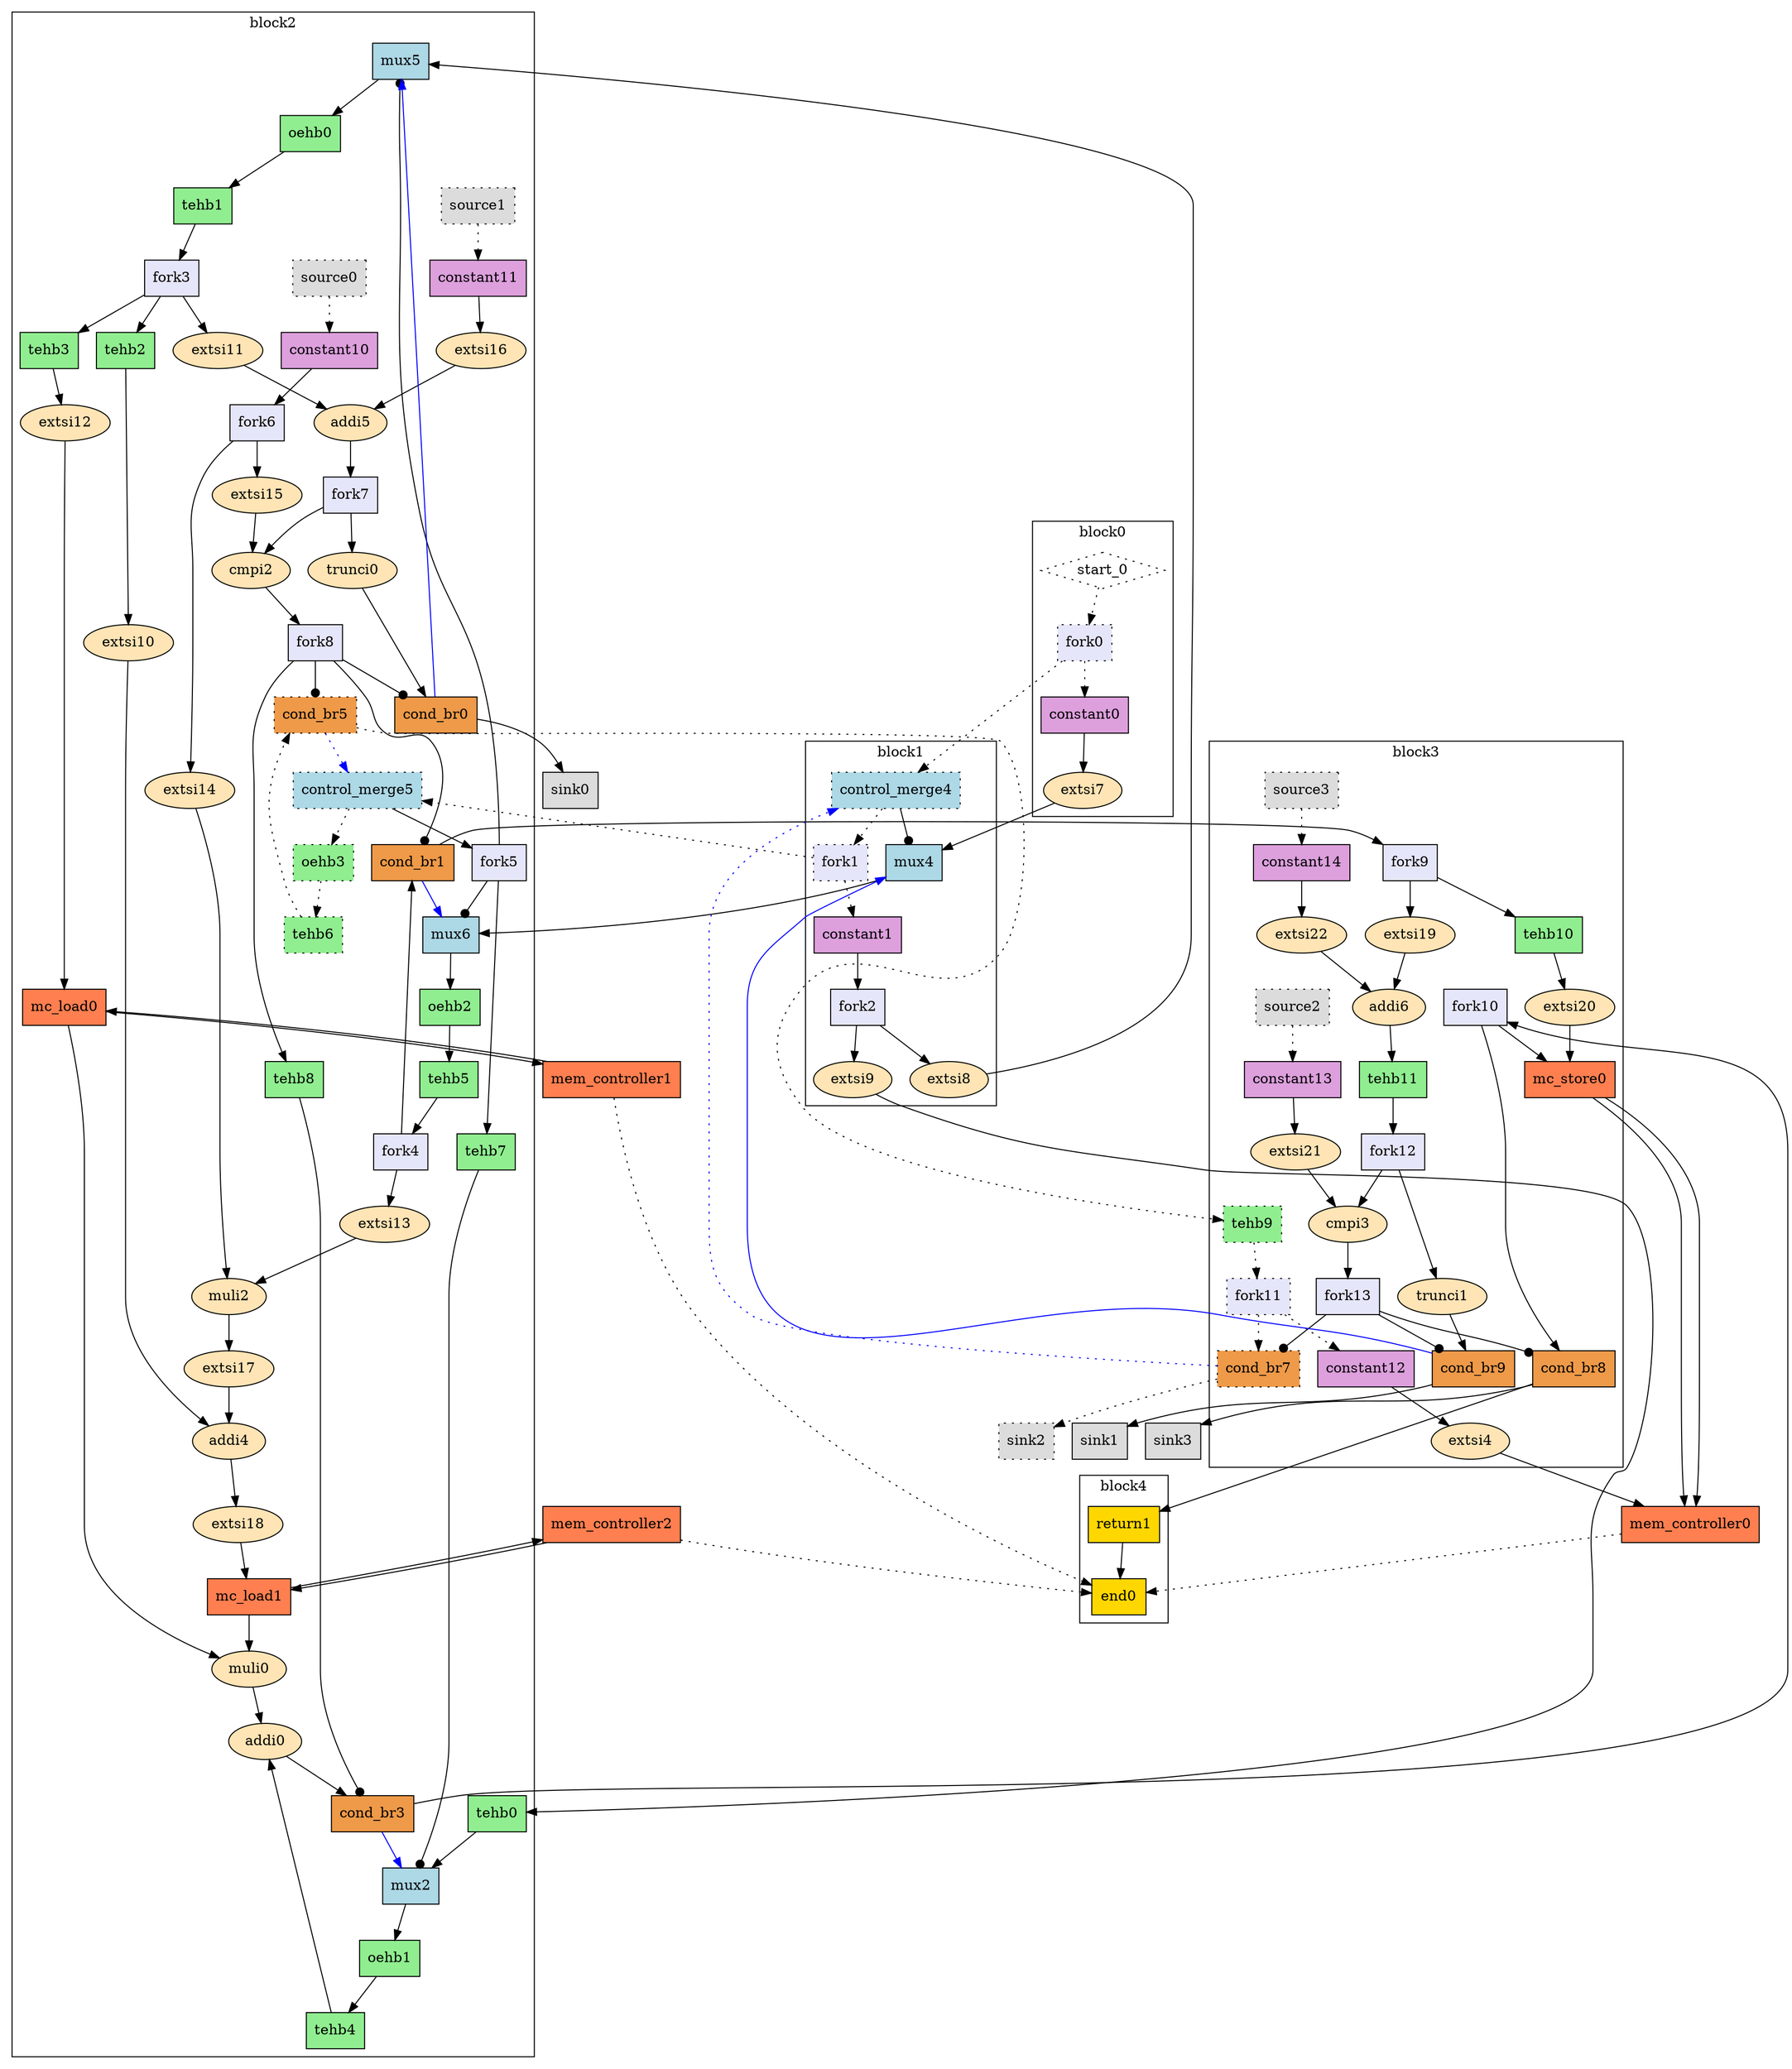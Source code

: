 Digraph G {
  splines=spline;
  compound=true; // Allow edges between clusters
  // Units/Channels in BB 0
  subgraph "cluster0" {
    label="block0"
    // Units from function arguments
    "start_0" [mlir_op="handshake.func", shape=diamond, label="start_0", style="dotted", type="Entry", control="true", in="in1:0", out="out1:0", bbID=1]
    // Units in BB 0
    "fork0" [mlir_op="handshake.fork", label="fork0", fillcolor=lavender, shape="box", style="filled, dotted", type="Fork", delay="0.000 0.100 0.100 0.000 0.000 0.000 0.000 0.000", in="in1:0", out="out1:0 out2:0", bbID=1]
    "constant0" [mlir_op="handshake.constant", label="constant0", fillcolor=plum, shape="box", style="filled", type="Constant", delay="0.000 0.000 0.000 0.000 0.000 0.000 0.000 0.000", in="in1:1", out="out1:1", value="0x0", bbID=1]
    "extsi7" [mlir_op="arith.extsi", label="extsi7", fillcolor=moccasin, shape="oval", style="filled", type="Operator", delay="0.000 0.000 0.000 0.000 0.000 0.000 0.000 0.000", in="in1:1", latency="0", op="sext_op", out="out1:8", II=1, bbID=1]
    // Channels from function arguments
    "start_0" -> "fork0" [style="dotted", dir="both", arrowtail="none", arrowhead="normal", from="out1", to="in1"]
    // Channels in BB 0
    "fork0" -> "constant0" [style="dotted", dir="both", arrowtail="none", arrowhead="normal", from="out2", to="in1"]
    "constant0" -> "extsi7" [style="solid", dir="both", arrowtail="none", arrowhead="normal", from="out1", to="in1"]
  }
  // Units/Channels in BB 1
  subgraph "cluster1" {
    label="block1"
    // Units in BB 1
    "mux4" [mlir_op="handshake.mux", label="mux4", fillcolor=lightblue, shape="box", style="filled", type="Mux", delay="1.412 1.397 0.000 1.412 1.397 1.412 0.000 0.000", in="in1?:1 in2:8 in3:8", out="out1:8", bbID=2]
    "control_merge4" [mlir_op="handshake.control_merge", label="control_merge4", fillcolor=lightblue, shape="box", style="filled, dotted", type="CntrlMerge", delay="0.000 1.397 0.000 0.000 0.000 0.000 0.000 0.000", in="in1:0 in2:0", out="out1:0 out2?:1", bbID=2]
    "fork1" [mlir_op="handshake.fork", label="fork1", fillcolor=lavender, shape="box", style="filled, dotted", type="Fork", delay="0.000 0.100 0.100 0.000 0.000 0.000 0.000 0.000", in="in1:0", out="out1:0 out2:0", bbID=2]
    "constant1" [mlir_op="handshake.constant", label="constant1", fillcolor=plum, shape="box", style="filled", type="Constant", delay="0.000 0.000 0.000 0.000 0.000 0.000 0.000 0.000", in="in1:1", out="out1:1", value="0x0", bbID=2]
    "fork2" [mlir_op="handshake.fork", label="fork2", fillcolor=lavender, shape="box", style="filled", type="Fork", delay="0.000 0.100 0.100 0.000 0.000 0.000 0.000 0.000", in="in1:1", out="out1:1 out2:1", bbID=2]
    "extsi8" [mlir_op="arith.extsi", label="extsi8", fillcolor=moccasin, shape="oval", style="filled", type="Operator", delay="0.000 0.000 0.000 0.000 0.000 0.000 0.000 0.000", in="in1:1", latency="0", op="sext_op", out="out1:8", II=1, bbID=2]
    "extsi9" [mlir_op="arith.extsi", label="extsi9", fillcolor=moccasin, shape="oval", style="filled", type="Operator", delay="0.000 0.000 0.000 0.000 0.000 0.000 0.000 0.000", in="in1:1", latency="0", op="sext_op", out="out1:32", II=1, bbID=2]
    // Channels in BB 1
    "control_merge4" -> "fork1" [style="dotted", dir="both", arrowtail="none", arrowhead="normal", from="out1", to="in1"]
    "control_merge4" -> "mux4" [style="solid", dir="both", arrowtail="none", arrowhead="dot", from="out2", to="in1"]
    "fork1" -> "constant1" [style="dotted", dir="both", arrowtail="none", arrowhead="normal", from="out1", to="in1"]
    "constant1" -> "fork2" [style="solid", dir="both", arrowtail="none", arrowhead="normal", from="out1", to="in1"]
    "fork2" -> "extsi8" [style="solid", dir="both", arrowtail="none", arrowhead="normal", from="out1", to="in1"]
    "fork2" -> "extsi9" [style="solid", dir="both", arrowtail="none", arrowhead="normal", from="out2", to="in1"]
  }
  // Units/Channels in BB 2
  subgraph "cluster2" {
    label="block2"
    // Units in BB 2
    "mux5" [mlir_op="handshake.mux", label="mux5", fillcolor=lightblue, shape="box", style="filled", type="Mux", delay="1.412 1.397 0.000 1.412 1.397 1.412 0.000 0.000", in="in1?:1 in2:8 in3:8", out="out1:8", bbID=3]
    "oehb0" [mlir_op="handshake.oehb", label="oehb0", fillcolor=lightgreen, shape="box", style="filled", type="OEHB", delay="0.000 0.000 0.000 0.000 0.000 0.000 0.000 0.000", in="in1:8", out="out1:8", bbID=3, slots=1]
    "tehb1" [mlir_op="handshake.tehb", label="tehb1", fillcolor=lightgreen, shape="box", style="filled", type="TEHB", delay="0.000 0.000 0.000 0.000 0.000 0.000 0.000 0.000", in="in1:8", out="out1:8", bbID=3, slots=1]
    "fork3" [mlir_op="handshake.fork", label="fork3", fillcolor=lavender, shape="box", style="filled", type="Fork", delay="0.000 0.100 0.100 0.000 0.000 0.000 0.000 0.000", in="in1:8", out="out1:8 out2:8 out3:8", bbID=3]
    "tehb2" [mlir_op="handshake.tehb", label="tehb2", fillcolor=lightgreen, shape="box", style="filled", type="Buffer", delay="0.000 0.000 0.000 0.000 0.000 0.000 0.000 0.000", in="in1:8", out="out1:8", transparent="true", bbID=3, slots=2004]
    "extsi10" [mlir_op="arith.extsi", label="extsi10", fillcolor=moccasin, shape="oval", style="filled", type="Operator", delay="0.000 0.000 0.000 0.000 0.000 0.000 0.000 0.000", in="in1:8", latency="0", op="sext_op", out="out1:17", II=1, bbID=3]
    "extsi11" [mlir_op="arith.extsi", label="extsi11", fillcolor=moccasin, shape="oval", style="filled", type="Operator", delay="0.000 0.000 0.000 0.000 0.000 0.000 0.000 0.000", in="in1:8", latency="0", op="sext_op", out="out1:9", II=1, bbID=3]
    "tehb3" [mlir_op="handshake.tehb", label="tehb3", fillcolor=lightgreen, shape="box", style="filled", type="Buffer", delay="0.000 0.000 0.000 0.000 0.000 0.000 0.000 0.000", in="in1:8", out="out1:8", transparent="true", bbID=3, slots=2004]
    "extsi12" [mlir_op="arith.extsi", label="extsi12", fillcolor=moccasin, shape="oval", style="filled", type="Operator", delay="0.000 0.000 0.000 0.000 0.000 0.000 0.000 0.000", in="in1:8", latency="0", op="sext_op", out="out1:32", II=1, bbID=3]
    "tehb0" [mlir_op="handshake.tehb", label="tehb0", fillcolor=lightgreen, shape="box", style="filled", type="Buffer", delay="0.000 0.000 0.000 0.000 0.000 0.000 0.000 0.000", in="in1:32", out="out1:32", transparent="true", bbID=3, slots=4001]
    "tehb7" [mlir_op="handshake.tehb", label="tehb7", fillcolor=lightgreen, shape="box", style="filled", type="Buffer", delay="0.000 0.000 0.000 0.000 0.000 0.000 0.000 0.000", in="in1:1", out="out1:1", transparent="true", bbID=3, slots=2009]
    "mux2" [mlir_op="handshake.mux", label="mux2", fillcolor=lightblue, shape="box", style="filled", type="Mux", delay="1.412 1.397 0.000 1.412 1.397 1.412 0.000 0.000", in="in1?:1 in2:32 in3:32", out="out1:32", bbID=3]
    "mux6" [mlir_op="handshake.mux", label="mux6", fillcolor=lightblue, shape="box", style="filled", type="Mux", delay="1.412 1.397 0.000 1.412 1.397 1.412 0.000 0.000", in="in1?:1 in2:8 in3:8", out="out1:8", bbID=3]
    "oehb2" [mlir_op="handshake.oehb", label="oehb2", fillcolor=lightgreen, shape="box", style="filled", type="OEHB", delay="0.000 0.000 0.000 0.000 0.000 0.000 0.000 0.000", in="in1:8", out="out1:8", bbID=3, slots=1]
    "tehb5" [mlir_op="handshake.tehb", label="tehb5", fillcolor=lightgreen, shape="box", style="filled", type="TEHB", delay="0.000 0.000 0.000 0.000 0.000 0.000 0.000 0.000", in="in1:8", out="out1:8", bbID=3, slots=1]
    "fork4" [mlir_op="handshake.fork", label="fork4", fillcolor=lavender, shape="box", style="filled", type="Fork", delay="0.000 0.100 0.100 0.000 0.000 0.000 0.000 0.000", in="in1:8", out="out1:8 out2:8", bbID=3]
    "extsi13" [mlir_op="arith.extsi", label="extsi13", fillcolor=moccasin, shape="oval", style="filled", type="Operator", delay="0.000 0.000 0.000 0.000 0.000 0.000 0.000 0.000", in="in1:8", latency="0", op="sext_op", out="out1:16", II=1, bbID=3]
    "control_merge5" [mlir_op="handshake.control_merge", label="control_merge5", fillcolor=lightblue, shape="box", style="filled, dotted", type="CntrlMerge", delay="0.000 1.397 0.000 0.000 0.000 0.000 0.000 0.000", in="in1:0 in2:0", out="out1:0 out2?:1", bbID=3]
    "fork5" [mlir_op="handshake.fork", label="fork5", fillcolor=lavender, shape="box", style="filled", type="Fork", delay="0.000 0.100 0.100 0.000 0.000 0.000 0.000 0.000", in="in1:1", out="out1:1 out2:1 out3:1", bbID=3]
    "source0" [mlir_op="handshake.source", label="source0", fillcolor=gainsboro, shape="box", style="filled, dotted", type="Source", delay="0.000 0.000 0.000 0.000 0.000 0.000 0.000 0.000", out="out1:0", bbID=3]
    "constant10" [mlir_op="handshake.constant", label="constant10", fillcolor=plum, shape="box", style="filled", type="Constant", delay="0.000 0.000 0.000 0.000 0.000 0.000 0.000 0.000", in="in1:8", out="out1:8", value="0x64", bbID=3]
    "fork6" [mlir_op="handshake.fork", label="fork6", fillcolor=lavender, shape="box", style="filled", type="Fork", delay="0.000 0.100 0.100 0.000 0.000 0.000 0.000 0.000", in="in1:8", out="out1:8 out2:8", bbID=3]
    "extsi14" [mlir_op="arith.extsi", label="extsi14", fillcolor=moccasin, shape="oval", style="filled", type="Operator", delay="0.000 0.000 0.000 0.000 0.000 0.000 0.000 0.000", in="in1:8", latency="0", op="sext_op", out="out1:16", II=1, bbID=3]
    "extsi15" [mlir_op="arith.extsi", label="extsi15", fillcolor=moccasin, shape="oval", style="filled", type="Operator", delay="0.000 0.000 0.000 0.000 0.000 0.000 0.000 0.000", in="in1:8", latency="0", op="sext_op", out="out1:9", II=1, bbID=3]
    "source1" [mlir_op="handshake.source", label="source1", fillcolor=gainsboro, shape="box", style="filled, dotted", type="Source", delay="0.000 0.000 0.000 0.000 0.000 0.000 0.000 0.000", out="out1:0", bbID=3]
    "constant11" [mlir_op="handshake.constant", label="constant11", fillcolor=plum, shape="box", style="filled", type="Constant", delay="0.000 0.000 0.000 0.000 0.000 0.000 0.000 0.000", in="in1:2", out="out1:2", value="0x1", bbID=3]
    "extsi16" [mlir_op="arith.extsi", label="extsi16", fillcolor=moccasin, shape="oval", style="filled", type="Operator", delay="0.000 0.000 0.000 0.000 0.000 0.000 0.000 0.000", in="in1:2", latency="0", op="sext_op", out="out1:9", II=1, bbID=3]
    "mc_load0" [mlir_op="handshake.mc_load", label="mc_load0", fillcolor=coral, shape="box", style="filled", type="Operator", delay="1.412 1.409 0.000 0.000 0.000 0.000 0.000 0.000", in="in1:32 in2:32", latency="1", op="mc_load_op", out="out1:32 out2:32", II=1, bbID=3, portId=0]
    "muli2" [mlir_op="arith.muli", label="muli2", fillcolor=moccasin, shape="oval", style="filled", type="Operator", delay="0.000 0.000 0.000 1.409 0.000 0.000 0.000 0.000", in="in1:16 in2:16", latency="4", op="mul_op", out="out1:16", II=1, bbID=3]
    "extsi17" [mlir_op="arith.extsi", label="extsi17", fillcolor=moccasin, shape="oval", style="filled", type="Operator", delay="0.000 0.000 0.000 0.000 0.000 0.000 0.000 0.000", in="in1:16", latency="0", op="sext_op", out="out1:17", II=1, bbID=3]
    "addi4" [mlir_op="arith.addi", label="addi4", fillcolor=moccasin, shape="oval", style="filled", type="Operator", delay="2.287 1.397 1.400 1.409 0.000 0.000 0.000 0.000", in="in1:17 in2:17", latency="0", op="add_op", out="out1:17", II=1, bbID=3]
    "extsi18" [mlir_op="arith.extsi", label="extsi18", fillcolor=moccasin, shape="oval", style="filled", type="Operator", delay="0.000 0.000 0.000 0.000 0.000 0.000 0.000 0.000", in="in1:17", latency="0", op="sext_op", out="out1:32", II=1, bbID=3]
    "mc_load1" [mlir_op="handshake.mc_load", label="mc_load1", fillcolor=coral, shape="box", style="filled", type="Operator", delay="1.412 1.409 0.000 0.000 0.000 0.000 0.000 0.000", in="in1:32 in2:32", latency="1", op="mc_load_op", out="out1:32 out2:32", II=1, bbID=3, portId=0]
    "muli0" [mlir_op="arith.muli", label="muli0", fillcolor=moccasin, shape="oval", style="filled", type="Operator", delay="0.000 0.000 0.000 1.409 0.000 0.000 0.000 0.000", in="in1:32 in2:32", latency="4", op="mul_op", out="out1:32", II=1, bbID=3]
    "oehb1" [mlir_op="handshake.oehb", label="oehb1", fillcolor=lightgreen, shape="box", style="filled", type="OEHB", delay="0.000 0.000 0.000 0.000 0.000 0.000 0.000 0.000", in="in1:32", out="out1:32", bbID=3, slots=1]
    "tehb4" [mlir_op="handshake.tehb", label="tehb4", fillcolor=lightgreen, shape="box", style="filled", type="TEHB", delay="0.000 0.000 0.000 0.000 0.000 0.000 0.000 0.000", in="in1:32", out="out1:32", bbID=3, slots=1]
    "addi0" [mlir_op="arith.addi", label="addi0", fillcolor=moccasin, shape="oval", style="filled", type="Operator", delay="2.287 1.397 1.400 1.409 0.000 0.000 0.000 0.000", in="in1:32 in2:32", latency="0", op="add_op", out="out1:32", II=1, bbID=3]
    "addi5" [mlir_op="arith.addi", label="addi5", fillcolor=moccasin, shape="oval", style="filled", type="Operator", delay="2.047 1.397 1.400 1.409 0.000 0.000 0.000 0.000", in="in1:9 in2:9", latency="0", op="add_op", out="out1:9", II=1, bbID=3]
    "fork7" [mlir_op="handshake.fork", label="fork7", fillcolor=lavender, shape="box", style="filled", type="Fork", delay="0.000 0.100 0.100 0.000 0.000 0.000 0.000 0.000", in="in1:9", out="out1:9 out2:9", bbID=3]
    "trunci0" [mlir_op="arith.trunci", label="trunci0", fillcolor=moccasin, shape="oval", style="filled", type="Operator", delay="0.000 0.000 0.000 0.000 0.000 0.000 0.000 0.000", in="in1:9", latency="0", op="trunc_op", out="out1:8", II=1, bbID=3]
    "cmpi2" [mlir_op="arith.cmpi<", label="cmpi2", fillcolor=moccasin, shape="oval", style="filled", type="Operator", delay="1.808 1.397 1.400 1.409 0.000 0.000 0.000 0.000", in="in1:9 in2:9", latency="0", op="icmp_ult_op", out="out1:1", II=1, bbID=3]
    "fork8" [mlir_op="handshake.fork", label="fork8", fillcolor=lavender, shape="box", style="filled", type="Fork", delay="0.000 0.100 0.100 0.000 0.000 0.000 0.000 0.000", in="in1:1", out="out1:1 out2:1 out3:1 out4:1", bbID=3]
    "cond_br0" [mlir_op="handshake.cond_br", label="cond_br0", fillcolor=tan2, shape="box", style="filled", type="Branch", delay="0.000 1.409 1.411 1.412 1.400 1.412 0.000 0.000", in="in1:8 in2?:1", out="out1+:8 out2-:8", bbID=3]
    "tehb8" [mlir_op="handshake.tehb", label="tehb8", fillcolor=lightgreen, shape="box", style="filled", type="Buffer", delay="0.000 0.000 0.000 0.000 0.000 0.000 0.000 0.000", in="in1:1", out="out1:1", transparent="true", bbID=3, slots=2009]
    "cond_br3" [mlir_op="handshake.cond_br", label="cond_br3", fillcolor=tan2, shape="box", style="filled", type="Branch", delay="0.000 1.409 1.411 1.412 1.400 1.412 0.000 0.000", in="in1:32 in2?:1", out="out1+:32 out2-:32", bbID=3]
    "cond_br1" [mlir_op="handshake.cond_br", label="cond_br1", fillcolor=tan2, shape="box", style="filled", type="Branch", delay="0.000 1.409 1.411 1.412 1.400 1.412 0.000 0.000", in="in1:8 in2?:1", out="out1+:8 out2-:8", bbID=3]
    "oehb3" [mlir_op="handshake.oehb", label="oehb3", fillcolor=lightgreen, shape="box", style="filled, dotted", type="OEHB", delay="0.000 0.000 0.000 0.000 0.000 0.000 0.000 0.000", in="in1:0", out="out1:0", bbID=3, slots=1]
    "tehb6" [mlir_op="handshake.tehb", label="tehb6", fillcolor=lightgreen, shape="box", style="filled, dotted", type="TEHB", delay="0.000 0.000 0.000 0.000 0.000 0.000 0.000 0.000", in="in1:0", out="out1:0", bbID=3, slots=1]
    "cond_br5" [mlir_op="handshake.cond_br", label="cond_br5", fillcolor=tan2, shape="box", style="filled, dotted", type="Branch", delay="0.000 1.409 1.411 1.412 1.400 1.412 0.000 0.000", in="in1:0 in2?:1", out="out1+:0 out2-:0", bbID=3]
    // Channels in BB 2
    "mux5" -> "oehb0" [style="solid", dir="both", arrowtail="none", arrowhead="normal", from="out1", to="in1"]
    "oehb0" -> "tehb1" [style="solid", dir="both", arrowtail="none", arrowhead="normal", from="out1", to="in1"]
    "tehb1" -> "fork3" [style="solid", dir="both", arrowtail="none", arrowhead="normal", from="out1", to="in1"]
    "fork3" -> "tehb2" [style="solid", dir="both", arrowtail="none", arrowhead="normal", from="out1", to="in1"]
    "fork3" -> "extsi11" [style="solid", dir="both", arrowtail="none", arrowhead="normal", from="out2", to="in1"]
    "fork3" -> "tehb3" [style="solid", dir="both", arrowtail="none", arrowhead="normal", from="out3", to="in1"]
    "tehb2" -> "extsi10" [style="solid", dir="both", arrowtail="none", arrowhead="normal", from="out1", to="in1"]
    "extsi10" -> "addi4" [style="solid", dir="both", arrowtail="none", arrowhead="normal", from="out1", to="in1"]
    "extsi11" -> "addi5" [style="solid", dir="both", arrowtail="none", arrowhead="normal", from="out1", to="in1"]
    "tehb3" -> "extsi12" [style="solid", dir="both", arrowtail="none", arrowhead="normal", from="out1", to="in1"]
    "extsi12" -> "mc_load0" [style="solid", dir="both", arrowtail="none", arrowhead="normal", from="out1", to="in2"]
    "tehb0" -> "mux2" [style="solid", dir="both", arrowtail="none", arrowhead="normal", from="out1", to="in3"]
    "tehb7" -> "mux2" [style="solid", dir="both", arrowtail="none", arrowhead="dot", from="out1", to="in1"]
    "mux2" -> "oehb1" [style="solid", dir="both", arrowtail="none", arrowhead="normal", from="out1", to="in1"]
    "mux6" -> "oehb2" [style="solid", dir="both", arrowtail="none", arrowhead="normal", from="out1", to="in1"]
    "oehb2" -> "tehb5" [style="solid", dir="both", arrowtail="none", arrowhead="normal", from="out1", to="in1"]
    "tehb5" -> "fork4" [style="solid", dir="both", arrowtail="none", arrowhead="normal", from="out1", to="in1"]
    "fork4" -> "cond_br1" [style="solid", dir="both", arrowtail="none", arrowhead="normal", from="out1", to="in1"]
    "fork4" -> "extsi13" [style="solid", dir="both", arrowtail="none", arrowhead="normal", from="out2", to="in1"]
    "extsi13" -> "muli2" [style="solid", dir="both", arrowtail="none", arrowhead="normal", from="out1", to="in1"]
    "control_merge5" -> "oehb3" [style="dotted", dir="both", arrowtail="none", arrowhead="normal", from="out1", to="in1"]
    "control_merge5" -> "fork5" [style="solid", dir="both", arrowtail="none", arrowhead="normal", from="out2", to="in1"]
    "fork5" -> "mux6" [style="solid", dir="both", arrowtail="none", arrowhead="dot", from="out1", to="in1"]
    "fork5" -> "mux5" [style="solid", dir="both", arrowtail="none", arrowhead="dot", from="out2", to="in1"]
    "fork5" -> "tehb7" [style="solid", dir="both", arrowtail="none", arrowhead="normal", from="out3", to="in1"]
    "source0" -> "constant10" [style="dotted", dir="both", arrowtail="none", arrowhead="normal", from="out1", to="in1"]
    "constant10" -> "fork6" [style="solid", dir="both", arrowtail="none", arrowhead="normal", from="out1", to="in1"]
    "fork6" -> "extsi14" [style="solid", dir="both", arrowtail="none", arrowhead="normal", from="out1", to="in1"]
    "fork6" -> "extsi15" [style="solid", dir="both", arrowtail="none", arrowhead="normal", from="out2", to="in1"]
    "extsi14" -> "muli2" [style="solid", dir="both", arrowtail="none", arrowhead="normal", from="out1", to="in2"]
    "extsi15" -> "cmpi2" [style="solid", dir="both", arrowtail="none", arrowhead="normal", from="out1", to="in2"]
    "source1" -> "constant11" [style="dotted", dir="both", arrowtail="none", arrowhead="normal", from="out1", to="in1"]
    "constant11" -> "extsi16" [style="solid", dir="both", arrowtail="none", arrowhead="normal", from="out1", to="in1"]
    "extsi16" -> "addi5" [style="solid", dir="both", arrowtail="none", arrowhead="normal", from="out1", to="in2"]
    "mc_load0" -> "muli0" [style="solid", dir="both", arrowtail="none", arrowhead="normal", from="out1", to="in1"]
    "muli2" -> "extsi17" [style="solid", dir="both", arrowtail="none", arrowhead="normal", from="out1", to="in1"]
    "extsi17" -> "addi4" [style="solid", dir="both", arrowtail="none", arrowhead="normal", from="out1", to="in2"]
    "addi4" -> "extsi18" [style="solid", dir="both", arrowtail="none", arrowhead="normal", from="out1", to="in1"]
    "extsi18" -> "mc_load1" [style="solid", dir="both", arrowtail="none", arrowhead="normal", from="out1", to="in2"]
    "mc_load1" -> "muli0" [style="solid", dir="both", arrowtail="none", arrowhead="normal", from="out1", to="in2"]
    "muli0" -> "addi0" [style="solid", dir="both", arrowtail="none", arrowhead="normal", from="out1", to="in2"]
    "oehb1" -> "tehb4" [style="solid", dir="both", arrowtail="none", arrowhead="normal", from="out1", to="in1"]
    "tehb4" -> "addi0" [style="solid", dir="both", arrowtail="none", arrowhead="normal", from="out1", to="in1"]
    "addi0" -> "cond_br3" [style="solid", dir="both", arrowtail="none", arrowhead="normal", from="out1", to="in1"]
    "addi5" -> "fork7" [style="solid", dir="both", arrowtail="none", arrowhead="normal", from="out1", to="in1"]
    "fork7" -> "trunci0" [style="solid", dir="both", arrowtail="none", arrowhead="normal", from="out1", to="in1"]
    "fork7" -> "cmpi2" [style="solid", dir="both", arrowtail="none", arrowhead="normal", from="out2", to="in1"]
    "trunci0" -> "cond_br0" [style="solid", dir="both", arrowtail="none", arrowhead="normal", from="out1", to="in1"]
    "cmpi2" -> "fork8" [style="solid", dir="both", arrowtail="none", arrowhead="normal", from="out1", to="in1"]
    "fork8" -> "cond_br0" [style="solid", dir="both", arrowtail="none", arrowhead="dot", from="out1", to="in2"]
    "fork8" -> "cond_br1" [style="solid", dir="both", arrowtail="none", arrowhead="dot", from="out2", to="in2"]
    "fork8" -> "tehb8" [style="solid", dir="both", arrowtail="none", arrowhead="normal", from="out3", to="in1"]
    "fork8" -> "cond_br5" [style="solid", dir="both", arrowtail="none", arrowhead="dot", from="out4", to="in2"]
    "cond_br0" -> "mux5" [style="solid", dir="both", arrowtail="none", arrowhead="normal", from="out1", to="in2",  color="blue"]
    "tehb8" -> "cond_br3" [style="solid", dir="both", arrowtail="none", arrowhead="dot", from="out1", to="in2"]
    "cond_br3" -> "mux2" [style="solid", dir="both", arrowtail="none", arrowhead="normal", from="out1", to="in2",  color="blue"]
    "cond_br1" -> "mux6" [style="solid", dir="both", arrowtail="none", arrowhead="normal", from="out1", to="in2",  color="blue"]
    "oehb3" -> "tehb6" [style="dotted", dir="both", arrowtail="none", arrowhead="normal", from="out1", to="in1"]
    "tehb6" -> "cond_br5" [style="dotted", dir="both", arrowtail="none", arrowhead="normal", from="out1", to="in1"]
    "cond_br5" -> "control_merge5" [style="dotted", dir="both", arrowtail="none", arrowhead="normal", from="out1", to="in1",  color="blue"]
  }
  // Units/Channels in BB 3
  subgraph "cluster3" {
    label="block3"
    // Units in BB 3
    "fork9" [mlir_op="handshake.fork", label="fork9", fillcolor=lavender, shape="box", style="filled", type="Fork", delay="0.000 0.100 0.100 0.000 0.000 0.000 0.000 0.000", in="in1:8", out="out1:8 out2:8", bbID=4]
    "extsi19" [mlir_op="arith.extsi", label="extsi19", fillcolor=moccasin, shape="oval", style="filled", type="Operator", delay="0.000 0.000 0.000 0.000 0.000 0.000 0.000 0.000", in="in1:8", latency="0", op="sext_op", out="out1:9", II=1, bbID=4]
    "tehb10" [mlir_op="handshake.tehb", label="tehb10", fillcolor=lightgreen, shape="box", style="filled", type="Buffer", delay="0.000 0.000 0.000 0.000 0.000 0.000 0.000 0.000", in="in1:8", out="out1:8", transparent="true", bbID=4, slots=4001]
    "extsi20" [mlir_op="arith.extsi", label="extsi20", fillcolor=moccasin, shape="oval", style="filled", type="Operator", delay="0.000 0.000 0.000 0.000 0.000 0.000 0.000 0.000", in="in1:8", latency="0", op="sext_op", out="out1:32", II=1, bbID=4]
    "fork10" [mlir_op="handshake.fork", label="fork10", fillcolor=lavender, shape="box", style="filled", type="Fork", delay="0.000 0.100 0.100 0.000 0.000 0.000 0.000 0.000", in="in1:32", out="out1:32 out2:32", bbID=4]
    "tehb9" [mlir_op="handshake.tehb", label="tehb9", fillcolor=lightgreen, shape="box", style="filled, dotted", type="Buffer", delay="0.000 0.000 0.000 0.000 0.000 0.000 0.000 0.000", in="in1:0", out="out1:0", transparent="true", bbID=4, slots=4001]
    "fork11" [mlir_op="handshake.fork", label="fork11", fillcolor=lavender, shape="box", style="filled, dotted", type="Fork", delay="0.000 0.100 0.100 0.000 0.000 0.000 0.000 0.000", in="in1:0", out="out1:0 out2:0", bbID=4]
    "constant12" [mlir_op="handshake.constant", label="constant12", fillcolor=plum, shape="box", style="filled", type="Constant", delay="0.000 0.000 0.000 0.000 0.000 0.000 0.000 0.000", in="in1:2", out="out1:2", value="0x1", bbID=4]
    "extsi4" [mlir_op="arith.extsi", label="extsi4", fillcolor=moccasin, shape="oval", style="filled", type="Operator", delay="0.000 0.000 0.000 0.000 0.000 0.000 0.000 0.000", in="in1:2", latency="0", op="sext_op", out="out1:32", II=1, bbID=4]
    "source2" [mlir_op="handshake.source", label="source2", fillcolor=gainsboro, shape="box", style="filled, dotted", type="Source", delay="0.000 0.000 0.000 0.000 0.000 0.000 0.000 0.000", out="out1:0", bbID=4]
    "constant13" [mlir_op="handshake.constant", label="constant13", fillcolor=plum, shape="box", style="filled", type="Constant", delay="0.000 0.000 0.000 0.000 0.000 0.000 0.000 0.000", in="in1:8", out="out1:8", value="0x64", bbID=4]
    "extsi21" [mlir_op="arith.extsi", label="extsi21", fillcolor=moccasin, shape="oval", style="filled", type="Operator", delay="0.000 0.000 0.000 0.000 0.000 0.000 0.000 0.000", in="in1:8", latency="0", op="sext_op", out="out1:9", II=1, bbID=4]
    "source3" [mlir_op="handshake.source", label="source3", fillcolor=gainsboro, shape="box", style="filled, dotted", type="Source", delay="0.000 0.000 0.000 0.000 0.000 0.000 0.000 0.000", out="out1:0", bbID=4]
    "constant14" [mlir_op="handshake.constant", label="constant14", fillcolor=plum, shape="box", style="filled", type="Constant", delay="0.000 0.000 0.000 0.000 0.000 0.000 0.000 0.000", in="in1:2", out="out1:2", value="0x1", bbID=4]
    "extsi22" [mlir_op="arith.extsi", label="extsi22", fillcolor=moccasin, shape="oval", style="filled", type="Operator", delay="0.000 0.000 0.000 0.000 0.000 0.000 0.000 0.000", in="in1:2", latency="0", op="sext_op", out="out1:9", II=1, bbID=4]
    "mc_store0" [mlir_op="handshake.mc_store", label="mc_store0", fillcolor=coral, shape="box", style="filled", type="Operator", delay="0.672 1.397 1.400 1.409 0.000 0.000 0.000 0.000", in="in1:32 in2:32", latency="0", op="mc_store_op", out="out1:32 out2:32", II=1, bbID=4, portId=0]
    "addi6" [mlir_op="arith.addi", label="addi6", fillcolor=moccasin, shape="oval", style="filled", type="Operator", delay="2.047 1.397 1.400 1.409 0.000 0.000 0.000 0.000", in="in1:9 in2:9", latency="0", op="add_op", out="out1:9", II=1, bbID=4]
    "tehb11" [mlir_op="handshake.tehb", label="tehb11", fillcolor=lightgreen, shape="box", style="filled", type="Buffer", delay="0.000 0.000 0.000 0.000 0.000 0.000 0.000 0.000", in="in1:9", out="out1:9", transparent="true", bbID=4, slots=4001]
    "fork12" [mlir_op="handshake.fork", label="fork12", fillcolor=lavender, shape="box", style="filled", type="Fork", delay="0.000 0.100 0.100 0.000 0.000 0.000 0.000 0.000", in="in1:9", out="out1:9 out2:9", bbID=4]
    "trunci1" [mlir_op="arith.trunci", label="trunci1", fillcolor=moccasin, shape="oval", style="filled", type="Operator", delay="0.000 0.000 0.000 0.000 0.000 0.000 0.000 0.000", in="in1:9", latency="0", op="trunc_op", out="out1:8", II=1, bbID=4]
    "cmpi3" [mlir_op="arith.cmpi<", label="cmpi3", fillcolor=moccasin, shape="oval", style="filled", type="Operator", delay="1.808 1.397 1.400 1.409 0.000 0.000 0.000 0.000", in="in1:9 in2:9", latency="0", op="icmp_ult_op", out="out1:1", II=1, bbID=4]
    "fork13" [mlir_op="handshake.fork", label="fork13", fillcolor=lavender, shape="box", style="filled", type="Fork", delay="0.000 0.100 0.100 0.000 0.000 0.000 0.000 0.000", in="in1:1", out="out1:1 out2:1 out3:1", bbID=4]
    "cond_br9" [mlir_op="handshake.cond_br", label="cond_br9", fillcolor=tan2, shape="box", style="filled", type="Branch", delay="0.000 1.409 1.411 1.412 1.400 1.412 0.000 0.000", in="in1:8 in2?:1", out="out1+:8 out2-:8", bbID=4]
    "cond_br7" [mlir_op="handshake.cond_br", label="cond_br7", fillcolor=tan2, shape="box", style="filled, dotted", type="Branch", delay="0.000 1.409 1.411 1.412 1.400 1.412 0.000 0.000", in="in1:0 in2?:1", out="out1+:0 out2-:0", bbID=4]
    "cond_br8" [mlir_op="handshake.cond_br", label="cond_br8", fillcolor=tan2, shape="box", style="filled", type="Branch", delay="0.000 1.409 1.411 1.412 1.400 1.412 0.000 0.000", in="in1:32 in2?:1", out="out1+:32 out2-:32", bbID=4]
    // Channels in BB 3
    "fork9" -> "extsi19" [style="solid", dir="both", arrowtail="none", arrowhead="normal", from="out1", to="in1"]
    "fork9" -> "tehb10" [style="solid", dir="both", arrowtail="none", arrowhead="normal", from="out2", to="in1"]
    "extsi19" -> "addi6" [style="solid", dir="both", arrowtail="none", arrowhead="normal", from="out1", to="in1"]
    "tehb10" -> "extsi20" [style="solid", dir="both", arrowtail="none", arrowhead="normal", from="out1", to="in1"]
    "extsi20" -> "mc_store0" [style="solid", dir="both", arrowtail="none", arrowhead="normal", from="out1", to="in2"]
    "fork10" -> "cond_br8" [style="solid", dir="both", arrowtail="none", arrowhead="normal", from="out1", to="in1"]
    "fork10" -> "mc_store0" [style="solid", dir="both", arrowtail="none", arrowhead="normal", from="out2", to="in1"]
    "tehb9" -> "fork11" [style="dotted", dir="both", arrowtail="none", arrowhead="normal", from="out1", to="in1"]
    "fork11" -> "cond_br7" [style="dotted", dir="both", arrowtail="none", arrowhead="normal", from="out1", to="in1"]
    "fork11" -> "constant12" [style="dotted", dir="both", arrowtail="none", arrowhead="normal", from="out2", to="in1"]
    "constant12" -> "extsi4" [style="solid", dir="both", arrowtail="none", arrowhead="normal", from="out1", to="in1"]
    "source2" -> "constant13" [style="dotted", dir="both", arrowtail="none", arrowhead="normal", from="out1", to="in1"]
    "constant13" -> "extsi21" [style="solid", dir="both", arrowtail="none", arrowhead="normal", from="out1", to="in1"]
    "extsi21" -> "cmpi3" [style="solid", dir="both", arrowtail="none", arrowhead="normal", from="out1", to="in2"]
    "source3" -> "constant14" [style="dotted", dir="both", arrowtail="none", arrowhead="normal", from="out1", to="in1"]
    "constant14" -> "extsi22" [style="solid", dir="both", arrowtail="none", arrowhead="normal", from="out1", to="in1"]
    "extsi22" -> "addi6" [style="solid", dir="both", arrowtail="none", arrowhead="normal", from="out1", to="in2"]
    "addi6" -> "tehb11" [style="solid", dir="both", arrowtail="none", arrowhead="normal", from="out1", to="in1"]
    "tehb11" -> "fork12" [style="solid", dir="both", arrowtail="none", arrowhead="normal", from="out1", to="in1"]
    "fork12" -> "trunci1" [style="solid", dir="both", arrowtail="none", arrowhead="normal", from="out1", to="in1"]
    "fork12" -> "cmpi3" [style="solid", dir="both", arrowtail="none", arrowhead="normal", from="out2", to="in1"]
    "trunci1" -> "cond_br9" [style="solid", dir="both", arrowtail="none", arrowhead="normal", from="out1", to="in1"]
    "cmpi3" -> "fork13" [style="solid", dir="both", arrowtail="none", arrowhead="normal", from="out1", to="in1"]
    "fork13" -> "cond_br9" [style="solid", dir="both", arrowtail="none", arrowhead="dot", from="out1", to="in2"]
    "fork13" -> "cond_br7" [style="solid", dir="both", arrowtail="none", arrowhead="dot", from="out2", to="in2"]
    "fork13" -> "cond_br8" [style="solid", dir="both", arrowtail="none", arrowhead="dot", from="out3", to="in2"]
  }
  // Units/Channels in BB 4
  subgraph "cluster4" {
    label="block4"
    // Units in BB 4
    "return1" [mlir_op="handshake.return", label="return1", fillcolor=gold, shape="box", style="filled", type="Operator", delay="1.412 1.397 0.000 0.000 0.000 0.000 0.000 0.000", in="in1:32", latency="0", op="ret_op", out="out1:32", II=1, bbID=5]
    "end0" [mlir_op="handshake.end", label="end0", fillcolor=gold, shape="box", style="filled", type="Exit", delay="1.397 0.000 1.397 1.409 0.000 0.000 0.000 0.000", in="in1:0*e in2:0*e in3:0*e in4:32", out="out1:32", bbID=5]
    // Channels in BB 4
    "return1" -> "end0" [style="solid", dir="both", arrowtail="none", arrowhead="normal", from="out1", to="in4"]
  }
  // Units outside of all basic blocks
  "mem_controller0" [mlir_op="handshake.mem_controller", label="mem_controller0", fillcolor=coral, shape="box", style="filled", type="MC", delay="0.000 0.000 0.000 0.000 0.000 0.000 0.000 0.000", in="in1:32*c0 in2:32*s0a in3:32*s0d", memory="out", out="out1:0*e", bbID=0, bbcount=1, ldcount=0, stcount=1]
  "mem_controller1" [mlir_op="handshake.mem_controller", label="mem_controller1", fillcolor=coral, shape="box", style="filled", type="MC", delay="0.000 0.000 0.000 0.000 0.000 0.000 0.000 0.000", in="in1:32*l0a", memory="v", out="out1:32*l0d out2:0*e", bbID=0, bbcount=0, ldcount=1, stcount=0]
  "mem_controller2" [mlir_op="handshake.mem_controller", label="mem_controller2", fillcolor=coral, shape="box", style="filled", type="MC", delay="0.000 0.000 0.000 0.000 0.000 0.000 0.000 0.000", in="in1:32*l0a", memory="m", out="out1:32*l0d out2:0*e", bbID=0, bbcount=0, ldcount=1, stcount=0]
  "sink0" [mlir_op="handshake.sink", label="sink0", fillcolor=gainsboro, shape="box", style="filled", type="Sink", delay="0.000 0.000 0.000 0.000 0.000 0.000 0.000 0.000", in="in1:8", bbID=0]
  "sink1" [mlir_op="handshake.sink", label="sink1", fillcolor=gainsboro, shape="box", style="filled", type="Sink", delay="0.000 0.000 0.000 0.000 0.000 0.000 0.000 0.000", in="in1:8", bbID=0]
  "sink2" [mlir_op="handshake.sink", label="sink2", fillcolor=gainsboro, shape="box", style="filled, dotted", type="Sink", delay="0.000 0.000 0.000 0.000 0.000 0.000 0.000 0.000", in="in1:0", bbID=0]
  "sink3" [mlir_op="handshake.sink", label="sink3", fillcolor=gainsboro, shape="box", style="filled", type="Sink", delay="0.000 0.000 0.000 0.000 0.000 0.000 0.000 0.000", in="in1:32", bbID=0]
  // Channels outgoing of BB 0
  "fork0" -> "control_merge4" [style="dotted", dir="both", arrowtail="none", arrowhead="normal", from="out1", to="in2"]
  "extsi7" -> "mux4" [style="solid", dir="both", arrowtail="none", arrowhead="normal", from="out1", to="in3"]
  // Channels outgoing of BB 1
  "mux4" -> "mux6" [style="solid", dir="both", arrowtail="none", arrowhead="normal", from="out1", to="in3"]
  "fork1" -> "control_merge5" [style="dotted", dir="both", arrowtail="none", arrowhead="normal", from="out2", to="in2"]
  "extsi8" -> "mux5" [style="solid", dir="both", arrowtail="none", arrowhead="normal", from="out1", to="in3"]
  "extsi9" -> "tehb0" [style="solid", dir="both", arrowtail="none", arrowhead="normal", from="out1", to="in1"]
  // Channels outgoing of BB 2
  "mc_load0" -> "mem_controller1" [style="solid", dir="both", arrowtail="none", arrowhead="normal", from="out2", to="in1", mem_address="true"]
  "mc_load1" -> "mem_controller2" [style="solid", dir="both", arrowtail="none", arrowhead="normal", from="out2", to="in1", mem_address="true"]
  "cond_br0" -> "sink0" [style="solid", dir="both", arrowtail="none", arrowhead="normal", from="out2", to="in1"]
  "cond_br3" -> "fork10" [style="solid", dir="both", arrowtail="none", arrowhead="normal", from="out2", to="in1"]
  "cond_br1" -> "fork9" [style="solid", dir="both", arrowtail="none", arrowhead="normal", from="out2", to="in1"]
  "cond_br5" -> "tehb9" [style="dotted", dir="both", arrowtail="none", arrowhead="normal", from="out2", to="in1"]
  // Channels outgoing of BB 3
  "extsi4" -> "mem_controller0" [style="solid", dir="both", arrowtail="none", arrowhead="normal", from="out1", to="in1"]
  "mc_store0" -> "mem_controller0" [style="solid", dir="both", arrowtail="none", arrowhead="normal", from="out2", to="in2", mem_address="true"]
  "mc_store0" -> "mem_controller0" [style="solid", dir="both", arrowtail="none", arrowhead="normal", from="out1", to="in3", mem_address="false"]
  "cond_br9" -> "mux4" [style="solid", dir="both", arrowtail="none", arrowhead="normal", from="out1", to="in2",  color="blue"]
  "cond_br9" -> "sink1" [style="solid", dir="both", arrowtail="none", arrowhead="normal", from="out2", to="in1"]
  "cond_br7" -> "control_merge4" [style="dotted", dir="both", arrowtail="none", arrowhead="normal", from="out1", to="in1",  color="blue"]
  "cond_br7" -> "sink2" [style="dotted", dir="both", arrowtail="none", arrowhead="normal", from="out2", to="in1"]
  "cond_br8" -> "sink3" [style="solid", dir="both", arrowtail="none", arrowhead="normal", from="out1", to="in1"]
  "cond_br8" -> "return1" [style="solid", dir="both", arrowtail="none", arrowhead="normal", from="out2", to="in1"]
  // Channels outside of all basic blocks
  "mem_controller0" -> "end0" [style="dotted", dir="both", arrowtail="none", arrowhead="normal", from="out1", to="in1"]
  "mem_controller1" -> "mc_load0" [style="solid", dir="both", arrowtail="none", arrowhead="normal", from="out1", to="in1", mem_address="false"]
  "mem_controller1" -> "end0" [style="dotted", dir="both", arrowtail="none", arrowhead="normal", from="out2", to="in2"]
  "mem_controller2" -> "mc_load1" [style="solid", dir="both", arrowtail="none", arrowhead="normal", from="out1", to="in1", mem_address="false"]
  "mem_controller2" -> "end0" [style="dotted", dir="both", arrowtail="none", arrowhead="normal", from="out2", to="in3"]
}
